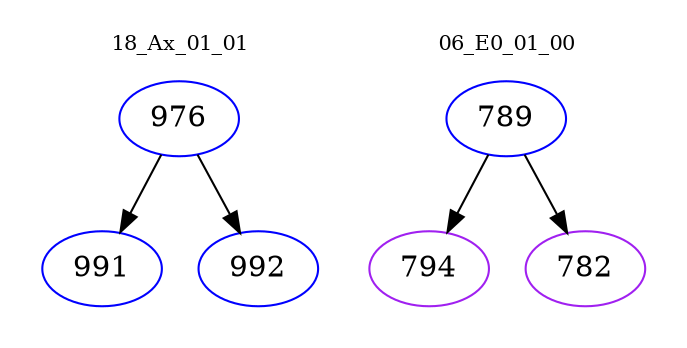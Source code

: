 digraph{
subgraph cluster_0 {
color = white
label = "18_Ax_01_01";
fontsize=10;
T0_976 [label="976", color="blue"]
T0_976 -> T0_991 [color="black"]
T0_991 [label="991", color="blue"]
T0_976 -> T0_992 [color="black"]
T0_992 [label="992", color="blue"]
}
subgraph cluster_1 {
color = white
label = "06_E0_01_00";
fontsize=10;
T1_789 [label="789", color="blue"]
T1_789 -> T1_794 [color="black"]
T1_794 [label="794", color="purple"]
T1_789 -> T1_782 [color="black"]
T1_782 [label="782", color="purple"]
}
}
